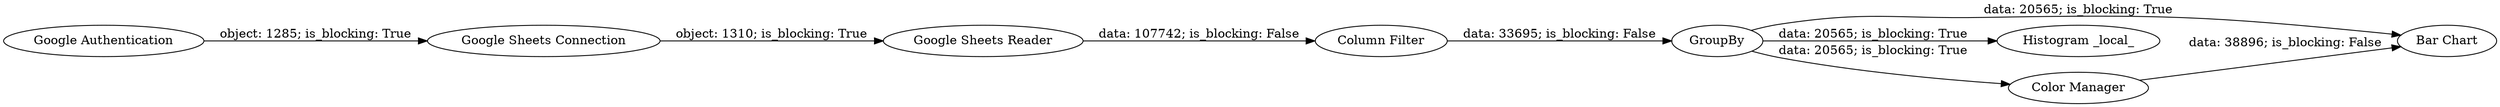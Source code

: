 digraph {
	"-2940544848977111727_7" [label="Bar Chart"]
	"-2940544848977111727_5" [label="Column Filter"]
	"-2940544848977111727_9" [label="Histogram _local_"]
	"-2940544848977111727_3" [label="Google Sheets Connection"]
	"-2940544848977111727_2" [label="Google Sheets Reader"]
	"-2940544848977111727_6" [label=GroupBy]
	"-2940544848977111727_8" [label="Color Manager"]
	"-2940544848977111727_1" [label="Google Authentication"]
	"-2940544848977111727_6" -> "-2940544848977111727_7" [label="data: 20565; is_blocking: True"]
	"-2940544848977111727_8" -> "-2940544848977111727_7" [label="data: 38896; is_blocking: False"]
	"-2940544848977111727_3" -> "-2940544848977111727_2" [label="object: 1310; is_blocking: True"]
	"-2940544848977111727_2" -> "-2940544848977111727_5" [label="data: 107742; is_blocking: False"]
	"-2940544848977111727_6" -> "-2940544848977111727_8" [label="data: 20565; is_blocking: True"]
	"-2940544848977111727_1" -> "-2940544848977111727_3" [label="object: 1285; is_blocking: True"]
	"-2940544848977111727_5" -> "-2940544848977111727_6" [label="data: 33695; is_blocking: False"]
	"-2940544848977111727_6" -> "-2940544848977111727_9" [label="data: 20565; is_blocking: True"]
	rankdir=LR
}
